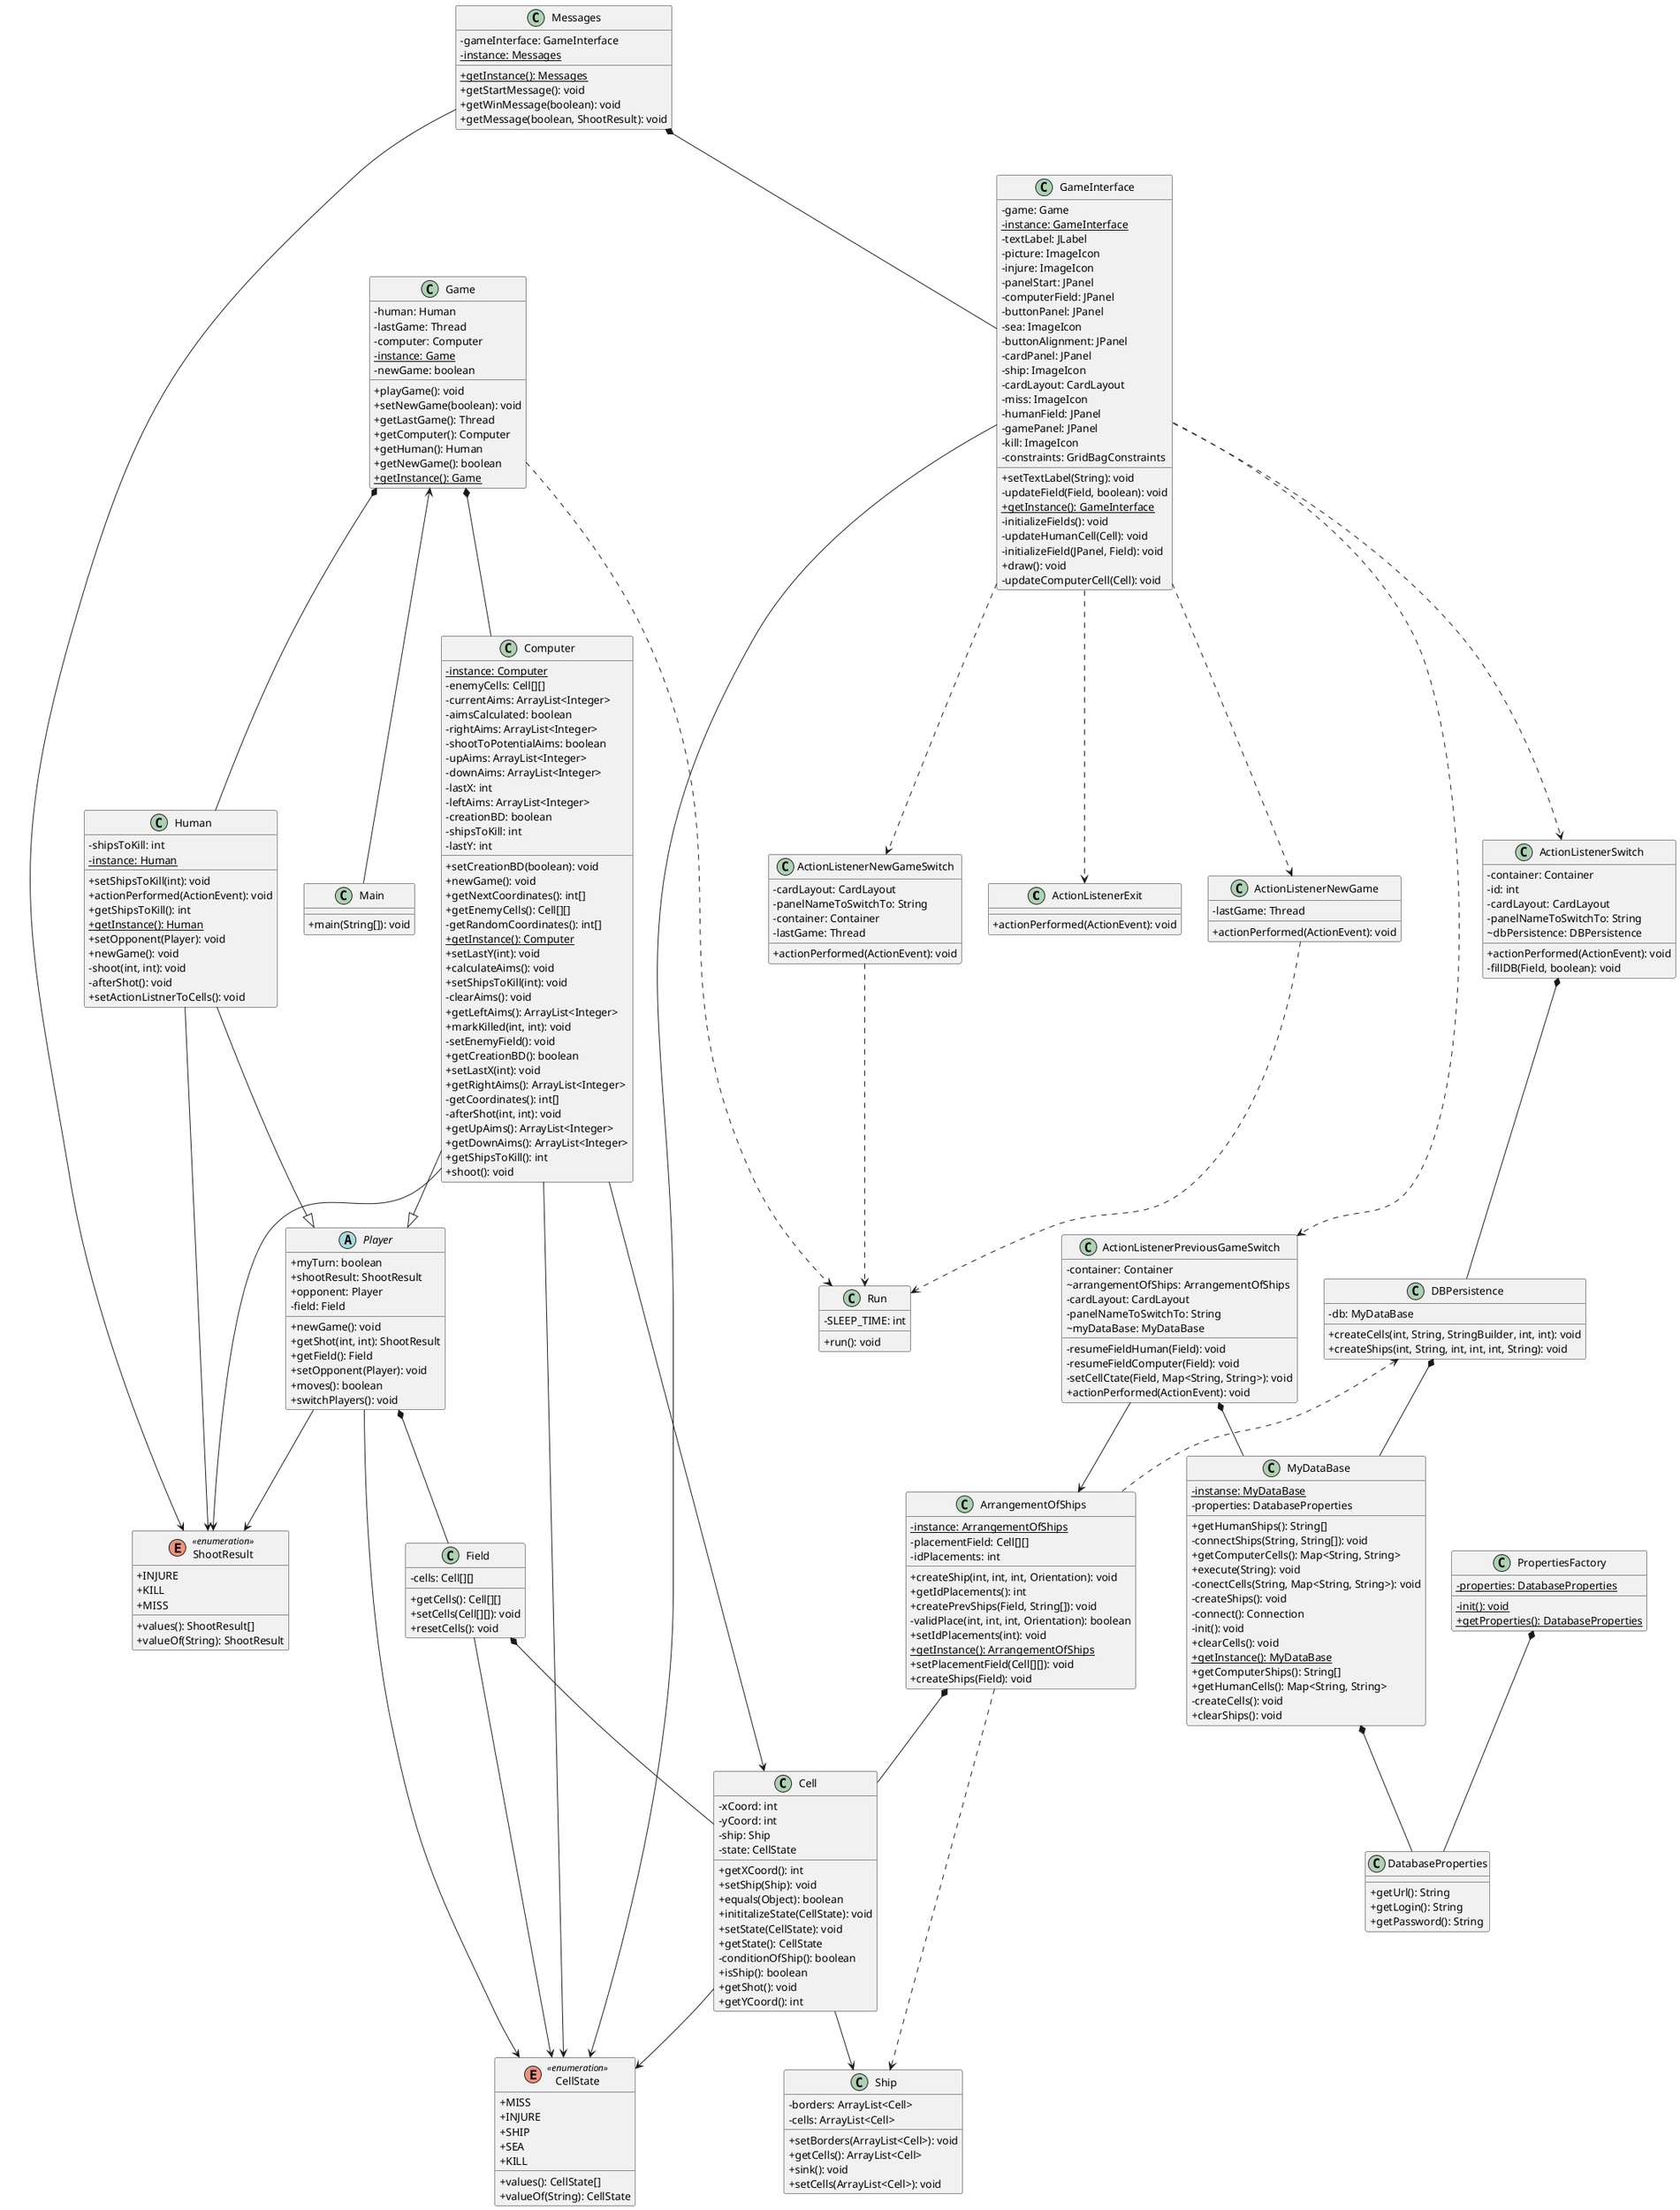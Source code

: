 @startuml
skinparam classAttributeIconSize 0

class ActionListenerExit {
  + actionPerformed(ActionEvent): void
}
class ActionListenerNewGame {
  - lastGame: Thread
  + actionPerformed(ActionEvent): void
}
class ActionListenerNewGameSwitch {
  - cardLayout: CardLayout
  - panelNameToSwitchTo: String
  - container: Container
  - lastGame: Thread
  + actionPerformed(ActionEvent): void
}
class ActionListenerPreviousGameSwitch {
  - container: Container
  ~ arrangementOfShips: ArrangementOfShips
  - cardLayout: CardLayout
  - panelNameToSwitchTo: String
  ~ myDataBase: MyDataBase
  - resumeFieldHuman(Field): void
  - resumeFieldComputer(Field): void
  - setCellCtate(Field, Map<String, String>): void
  + actionPerformed(ActionEvent): void
}
class ActionListenerSwitch {
  - container: Container
  - id: int
  - cardLayout: CardLayout
  - panelNameToSwitchTo: String
  ~ dbPersistence: DBPersistence
  + actionPerformed(ActionEvent): void
  - fillDB(Field, boolean): void
}
class ArrangementOfShips {
  - {static} instance: ArrangementOfShips
  - placementField: Cell[][]
  - idPlacements: int
  + createShip(int, int, int, Orientation): void
  + getIdPlacements(): int
  + createPrevShips(Field, String[]): void
  - validPlace(int, int, int, Orientation): boolean
  + setIdPlacements(int): void
  + {static} getInstance(): ArrangementOfShips
  + setPlacementField(Cell[][]): void
  + createShips(Field): void
}
class Cell {
  - xCoord: int
  - yCoord: int
  - ship: Ship
  - state: CellState
  + getXCoord(): int
  + setShip(Ship): void
  + equals(Object): boolean
  + inititalizeState(CellState): void
  + setState(CellState): void
  + getState(): CellState
  - conditionOfShip(): boolean
  + isShip(): boolean
  + getShot(): void
  + getYCoord(): int
}
enum CellState << enumeration >> {
  + MISS
  + INJURE
  + SHIP
  + SEA
  + KILL
  + values(): CellState[]
  + valueOf(String): CellState
}
class Computer {
  - {static} instance: Computer
  - enemyCells: Cell[][]
  - currentAims: ArrayList<Integer>
  - aimsCalculated: boolean
  - rightAims: ArrayList<Integer>
  - shootToPotentialAims: boolean
  - upAims: ArrayList<Integer>
  - downAims: ArrayList<Integer>
  - lastX: int
  - leftAims: ArrayList<Integer>
  - creationBD: boolean
  - shipsToKill: int
  - lastY: int
  + setCreationBD(boolean): void
  + newGame(): void
  + getNextCoordinates(): int[]
  + getEnemyCells(): Cell[][]
  - getRandomCoordinates(): int[]
  + {static} getInstance(): Computer
  + setLastY(int): void
  + calculateAims(): void
  + setShipsToKill(int): void
  - clearAims(): void
  + getLeftAims(): ArrayList<Integer>
  + markKilled(int, int): void
  - setEnemyField(): void
  + getCreationBD(): boolean
  + setLastX(int): void
  + getRightAims(): ArrayList<Integer>
  - getCoordinates(): int[]
  - afterShot(int, int): void
  + getUpAims(): ArrayList<Integer>
  + getDownAims(): ArrayList<Integer>
  + getShipsToKill(): int
  + shoot(): void
}
class DBPersistence {
  - db: MyDataBase
  + createCells(int, String, StringBuilder, int, int): void
  + createShips(int, String, int, int, int, String): void
}
class DatabaseProperties {
  + getUrl(): String
  + getLogin(): String
  + getPassword(): String
}
class Field {
  - cells: Cell[][]
  + getCells(): Cell[][]
  + setCells(Cell[][]): void
  + resetCells(): void
}
class Game {
  - human: Human
  - lastGame: Thread
  - computer: Computer
  - {static} instance: Game
  - newGame: boolean
  + playGame(): void
  + setNewGame(boolean): void
  + getLastGame(): Thread
  + getComputer(): Computer
  + getHuman(): Human
  + getNewGame(): boolean
  + {static} getInstance(): Game
}
class GameInterface {
  - game: Game
  - {static} instance: GameInterface
  - textLabel: JLabel
  - picture: ImageIcon
  - injure: ImageIcon
  - panelStart: JPanel
  - computerField: JPanel
  - buttonPanel: JPanel
  - sea: ImageIcon
  - buttonAlignment: JPanel
  - cardPanel: JPanel
  - ship: ImageIcon
  - cardLayout: CardLayout
  - miss: ImageIcon
  - humanField: JPanel
  - gamePanel: JPanel
  - kill: ImageIcon
  - constraints: GridBagConstraints
  + setTextLabel(String): void
  - updateField(Field, boolean): void
  + {static} getInstance(): GameInterface
  - initializeFields(): void
  - updateHumanCell(Cell): void
  - initializeField(JPanel, Field): void
  + draw(): void
  - updateComputerCell(Cell): void
}
class Human {
  - shipsToKill: int
  - {static} instance: Human
  + setShipsToKill(int): void
  + actionPerformed(ActionEvent): void
  + getShipsToKill(): int
  + {static} getInstance(): Human
  + setOpponent(Player): void
  + newGame(): void
  - shoot(int, int): void
  - afterShot(): void
  + setActionListnerToCells(): void
}
class Main {
  + main(String[]): void
}
class Messages {
  - gameInterface: GameInterface
  - {static} instance: Messages
  + {static} getInstance(): Messages
  + getStartMessage(): void
  + getWinMessage(boolean): void
  + getMessage(boolean, ShootResult): void
}
class MyDataBase {
  - {static} instanse: MyDataBase
  - properties: DatabaseProperties
  + getHumanShips(): String[]
  - connectShips(String, String[]): void
  + getComputerCells(): Map<String, String>
  + execute(String): void
  - conectCells(String, Map<String, String>): void
  - createShips(): void
  - connect(): Connection
  - init(): void
  + clearCells(): void
  + {static} getInstance(): MyDataBase
  + getComputerShips(): String[]
  + getHumanCells(): Map<String, String>
  - createCells(): void
  + clearShips(): void
}
abstract class Player {
  + myTurn: boolean
  + shootResult: ShootResult
  + opponent: Player
  - field: Field
  + newGame(): void
  + getShot(int, int): ShootResult
  + getField(): Field
  + setOpponent(Player): void
  + moves(): boolean
  + switchPlayers(): void
}
class PropertiesFactory {
  - {static} properties: DatabaseProperties
  - {static} init(): void
  + {static} getProperties(): DatabaseProperties
}
class Run {
  - SLEEP_TIME: int
  + run(): void
}
class Ship {
  - borders: ArrayList<Cell>
  - cells: ArrayList<Cell>
  + setBorders(ArrayList<Cell>): void
  + getCells(): ArrayList<Cell>
  + sink(): void
  + setCells(ArrayList<Cell>): void
}
enum ShootResult << enumeration >> {
  + INJURE
  + KILL
  + MISS
  + values(): ShootResult[]
  + valueOf(String): ShootResult
}

Game <-- Main
Human --|> Player
Computer --|> Player
Game *-- Computer
Game *-- Human

Messages *-- GameInterface
GameInterface  ..>  ActionListenerExit
GameInterface  ..>  ActionListenerNewGame
GameInterface  ..>  ActionListenerNewGameSwitch
GameInterface  ..>  ActionListenerPreviousGameSwitch
GameInterface  ..>  ActionListenerSwitch

Player --> ShootResult
Messages --> ShootResult
Computer --> ShootResult
Human --> ShootResult

Player *-- Field
Field *-- Cell
Cell --> Ship

Cell --> CellState
GameInterface --> CellState
Computer --> CellState
Field --> CellState
Player --> CellState

Computer --> Cell

ArrangementOfShips ..> Ship
ArrangementOfShips *-- Cell

PropertiesFactory *-- DatabaseProperties
MyDataBase *-- DatabaseProperties
DBPersistence *-- MyDataBase
ActionListenerPreviousGameSwitch *-- MyDataBase
ActionListenerSwitch *-- DBPersistence
DBPersistence <.. ArrangementOfShips

ActionListenerNewGame ..> Run
ActionListenerNewGameSwitch ..> Run
Game ..> Run

ActionListenerPreviousGameSwitch --> ArrangementOfShips
@enduml
